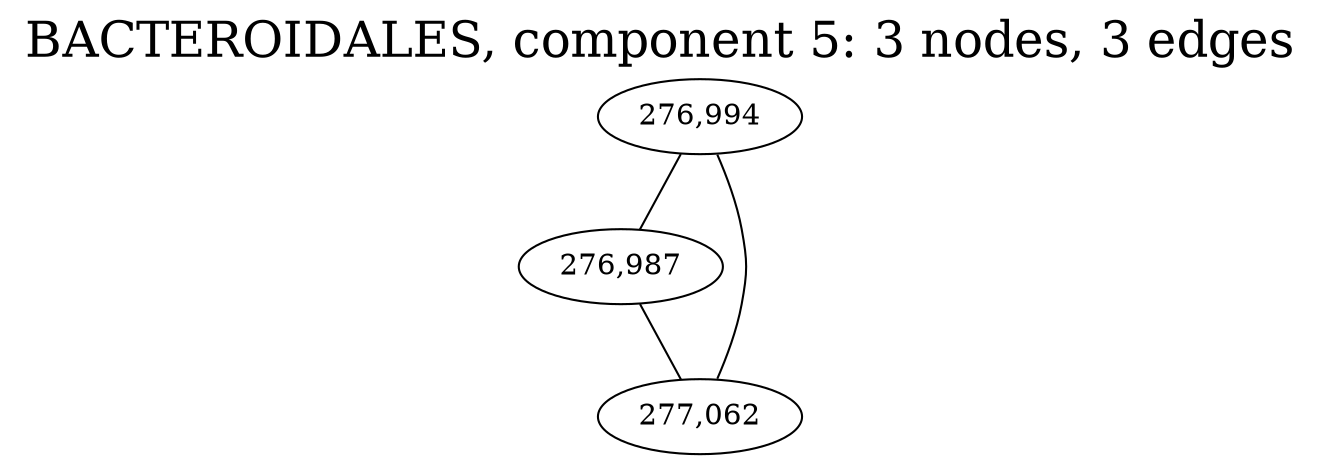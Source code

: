 graph BACTEROIDALES_cc5 {
	overlap="prism50";
	outputorder="edgesfirst";
	label="BACTEROIDALES, component 5: 3 nodes, 3 edges";
	labelloc="t";
	fontsize=24;
	"276,994" [style="filled", fillcolor="#ffffff", fontcolor="#000000"];
	"276,987" [style="filled", fillcolor="#ffffff", fontcolor="#000000"];
	"277,062" [style="filled", fillcolor="#ffffff", fontcolor="#000000"];
	"276,994" -- "276,987";
	"276,994" -- "277,062";
	"276,987" -- "277,062";
}